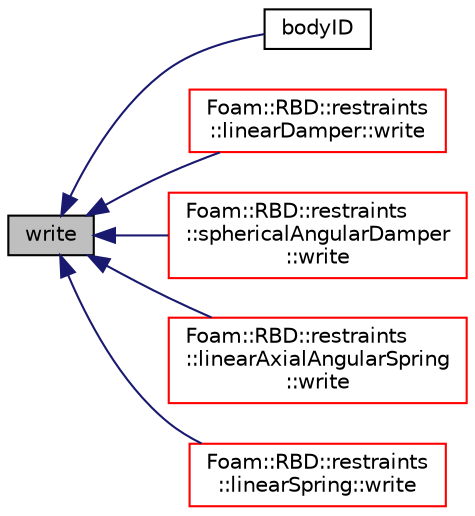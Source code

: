 digraph "write"
{
  bgcolor="transparent";
  edge [fontname="Helvetica",fontsize="10",labelfontname="Helvetica",labelfontsize="10"];
  node [fontname="Helvetica",fontsize="10",shape=record];
  rankdir="LR";
  Node1 [label="write",height=0.2,width=0.4,color="black", fillcolor="grey75", style="filled", fontcolor="black"];
  Node1 -> Node2 [dir="back",color="midnightblue",fontsize="10",style="solid",fontname="Helvetica"];
  Node2 [label="bodyID",height=0.2,width=0.4,color="black",URL="$a02212.html#a51e573c2358eadfcc92ab6ccc05af40a"];
  Node1 -> Node3 [dir="back",color="midnightblue",fontsize="10",style="solid",fontname="Helvetica"];
  Node3 [label="Foam::RBD::restraints\l::linearDamper::write",height=0.2,width=0.4,color="red",URL="$a01360.html#a0941061ad5a26be83b4107d05750ace6",tooltip="Write. "];
  Node1 -> Node4 [dir="back",color="midnightblue",fontsize="10",style="solid",fontname="Helvetica"];
  Node4 [label="Foam::RBD::restraints\l::sphericalAngularDamper\l::write",height=0.2,width=0.4,color="red",URL="$a02470.html#a0941061ad5a26be83b4107d05750ace6",tooltip="Write. "];
  Node1 -> Node5 [dir="back",color="midnightblue",fontsize="10",style="solid",fontname="Helvetica"];
  Node5 [label="Foam::RBD::restraints\l::linearAxialAngularSpring\l::write",height=0.2,width=0.4,color="red",URL="$a01358.html#a0941061ad5a26be83b4107d05750ace6",tooltip="Write. "];
  Node1 -> Node6 [dir="back",color="midnightblue",fontsize="10",style="solid",fontname="Helvetica"];
  Node6 [label="Foam::RBD::restraints\l::linearSpring::write",height=0.2,width=0.4,color="red",URL="$a01370.html#a0941061ad5a26be83b4107d05750ace6",tooltip="Write. "];
}
